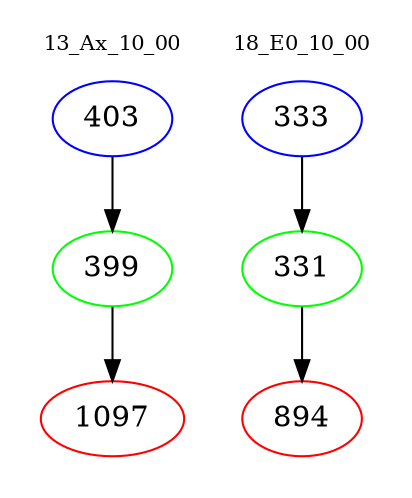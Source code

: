 digraph{
subgraph cluster_0 {
color = white
label = "13_Ax_10_00";
fontsize=10;
T0_403 [label="403", color="blue"]
T0_403 -> T0_399 [color="black"]
T0_399 [label="399", color="green"]
T0_399 -> T0_1097 [color="black"]
T0_1097 [label="1097", color="red"]
}
subgraph cluster_1 {
color = white
label = "18_E0_10_00";
fontsize=10;
T1_333 [label="333", color="blue"]
T1_333 -> T1_331 [color="black"]
T1_331 [label="331", color="green"]
T1_331 -> T1_894 [color="black"]
T1_894 [label="894", color="red"]
}
}
